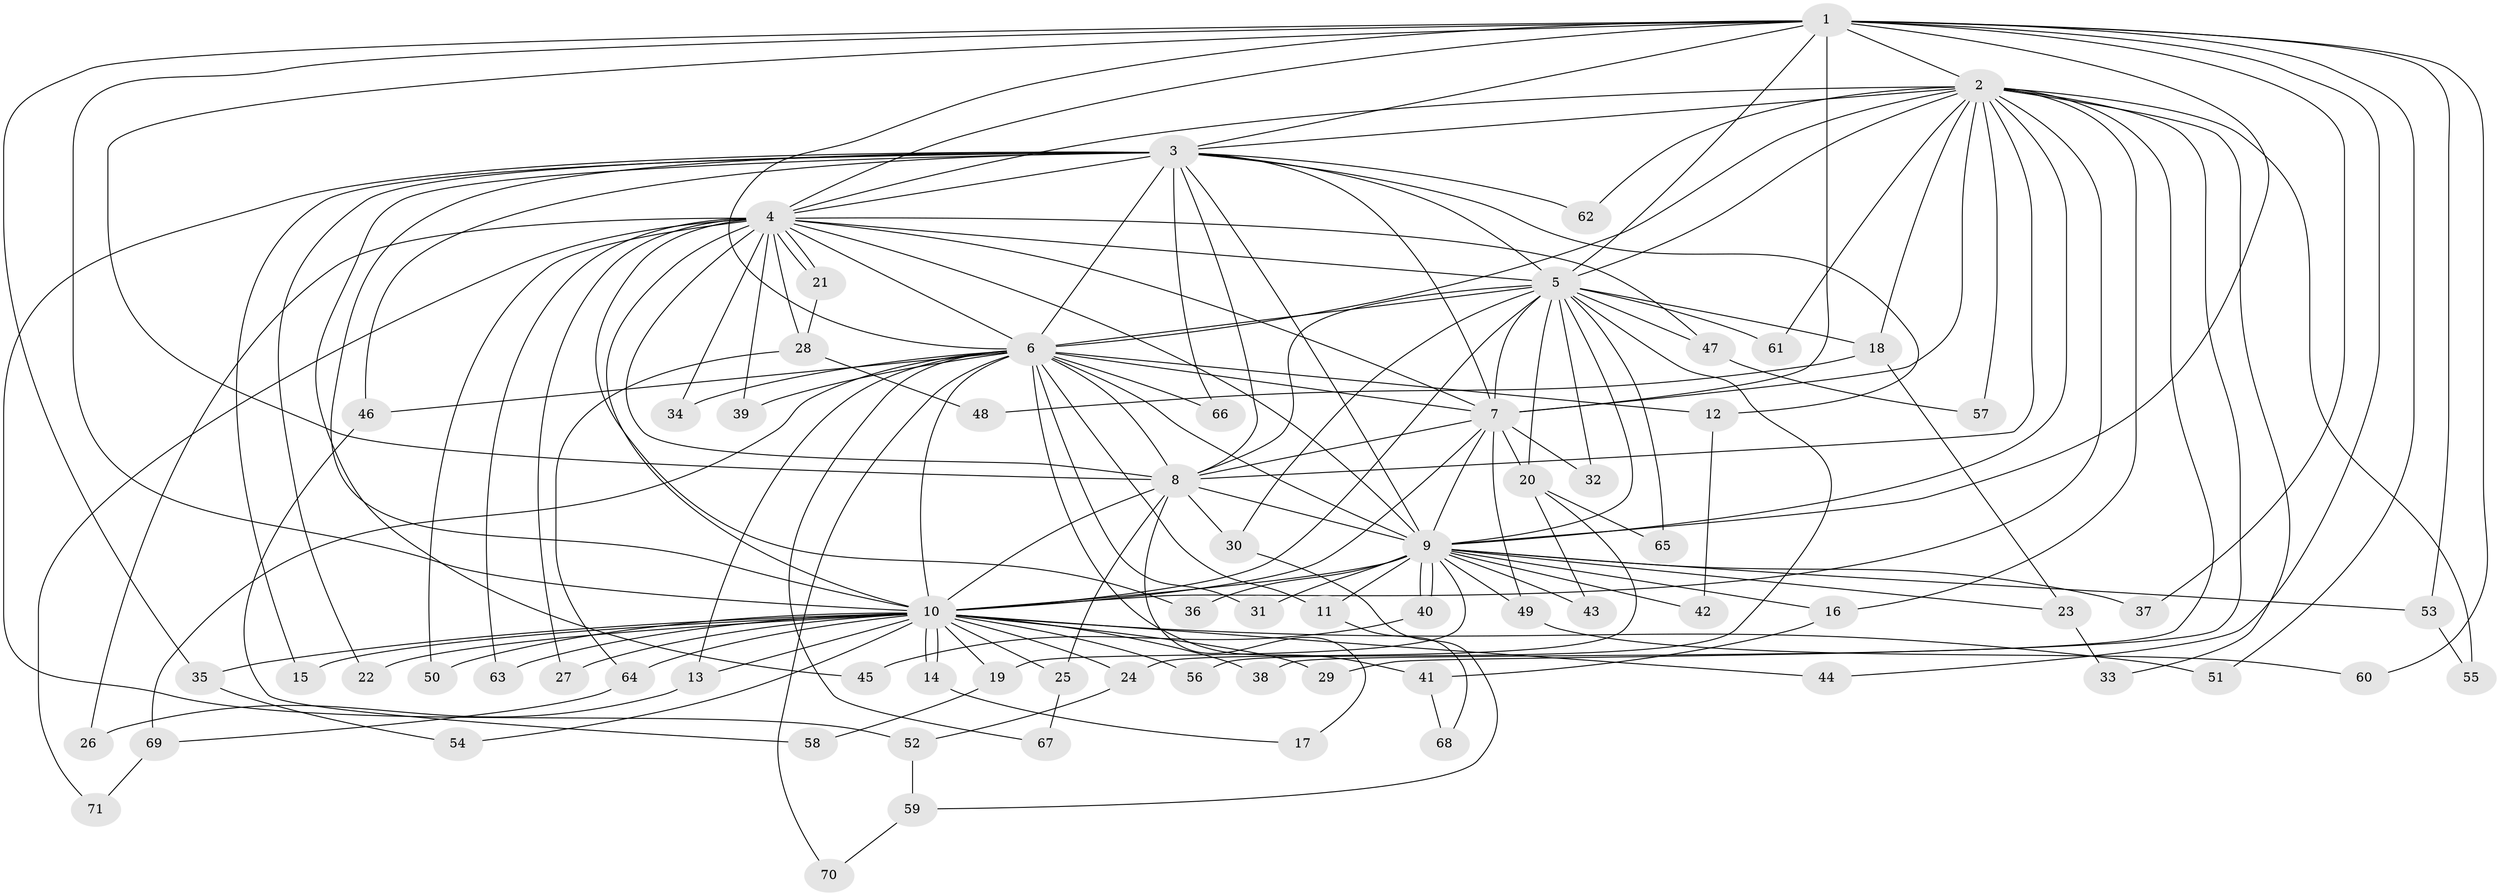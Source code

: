 // Generated by graph-tools (version 1.1) at 2025/49/03/09/25 03:49:32]
// undirected, 71 vertices, 167 edges
graph export_dot {
graph [start="1"]
  node [color=gray90,style=filled];
  1;
  2;
  3;
  4;
  5;
  6;
  7;
  8;
  9;
  10;
  11;
  12;
  13;
  14;
  15;
  16;
  17;
  18;
  19;
  20;
  21;
  22;
  23;
  24;
  25;
  26;
  27;
  28;
  29;
  30;
  31;
  32;
  33;
  34;
  35;
  36;
  37;
  38;
  39;
  40;
  41;
  42;
  43;
  44;
  45;
  46;
  47;
  48;
  49;
  50;
  51;
  52;
  53;
  54;
  55;
  56;
  57;
  58;
  59;
  60;
  61;
  62;
  63;
  64;
  65;
  66;
  67;
  68;
  69;
  70;
  71;
  1 -- 2;
  1 -- 3;
  1 -- 4;
  1 -- 5;
  1 -- 6;
  1 -- 7;
  1 -- 8;
  1 -- 9;
  1 -- 10;
  1 -- 35;
  1 -- 37;
  1 -- 44;
  1 -- 51;
  1 -- 53;
  1 -- 60;
  2 -- 3;
  2 -- 4;
  2 -- 5;
  2 -- 6;
  2 -- 7;
  2 -- 8;
  2 -- 9;
  2 -- 10;
  2 -- 16;
  2 -- 18;
  2 -- 29;
  2 -- 33;
  2 -- 38;
  2 -- 55;
  2 -- 57;
  2 -- 61;
  2 -- 62;
  3 -- 4;
  3 -- 5;
  3 -- 6;
  3 -- 7;
  3 -- 8;
  3 -- 9;
  3 -- 10;
  3 -- 12;
  3 -- 15;
  3 -- 22;
  3 -- 45;
  3 -- 46;
  3 -- 52;
  3 -- 62;
  3 -- 66;
  4 -- 5;
  4 -- 6;
  4 -- 7;
  4 -- 8;
  4 -- 9;
  4 -- 10;
  4 -- 21;
  4 -- 21;
  4 -- 26;
  4 -- 27;
  4 -- 28;
  4 -- 34;
  4 -- 36;
  4 -- 39;
  4 -- 47;
  4 -- 50;
  4 -- 63;
  4 -- 71;
  5 -- 6;
  5 -- 7;
  5 -- 8;
  5 -- 9;
  5 -- 10;
  5 -- 18;
  5 -- 20;
  5 -- 30;
  5 -- 32;
  5 -- 47;
  5 -- 56;
  5 -- 61;
  5 -- 65;
  6 -- 7;
  6 -- 8;
  6 -- 9;
  6 -- 10;
  6 -- 11;
  6 -- 12;
  6 -- 13;
  6 -- 31;
  6 -- 34;
  6 -- 39;
  6 -- 41;
  6 -- 46;
  6 -- 66;
  6 -- 67;
  6 -- 69;
  6 -- 70;
  7 -- 8;
  7 -- 9;
  7 -- 10;
  7 -- 20;
  7 -- 32;
  7 -- 49;
  8 -- 9;
  8 -- 10;
  8 -- 17;
  8 -- 25;
  8 -- 30;
  9 -- 10;
  9 -- 11;
  9 -- 16;
  9 -- 19;
  9 -- 23;
  9 -- 31;
  9 -- 36;
  9 -- 37;
  9 -- 40;
  9 -- 40;
  9 -- 42;
  9 -- 43;
  9 -- 49;
  9 -- 53;
  10 -- 13;
  10 -- 14;
  10 -- 14;
  10 -- 15;
  10 -- 19;
  10 -- 22;
  10 -- 24;
  10 -- 25;
  10 -- 27;
  10 -- 29;
  10 -- 35;
  10 -- 38;
  10 -- 44;
  10 -- 50;
  10 -- 51;
  10 -- 54;
  10 -- 56;
  10 -- 63;
  10 -- 64;
  11 -- 68;
  12 -- 42;
  13 -- 26;
  14 -- 17;
  16 -- 41;
  18 -- 23;
  18 -- 48;
  19 -- 58;
  20 -- 24;
  20 -- 43;
  20 -- 65;
  21 -- 28;
  23 -- 33;
  24 -- 52;
  25 -- 67;
  28 -- 48;
  28 -- 64;
  30 -- 59;
  35 -- 54;
  40 -- 45;
  41 -- 68;
  46 -- 58;
  47 -- 57;
  49 -- 60;
  52 -- 59;
  53 -- 55;
  59 -- 70;
  64 -- 69;
  69 -- 71;
}
